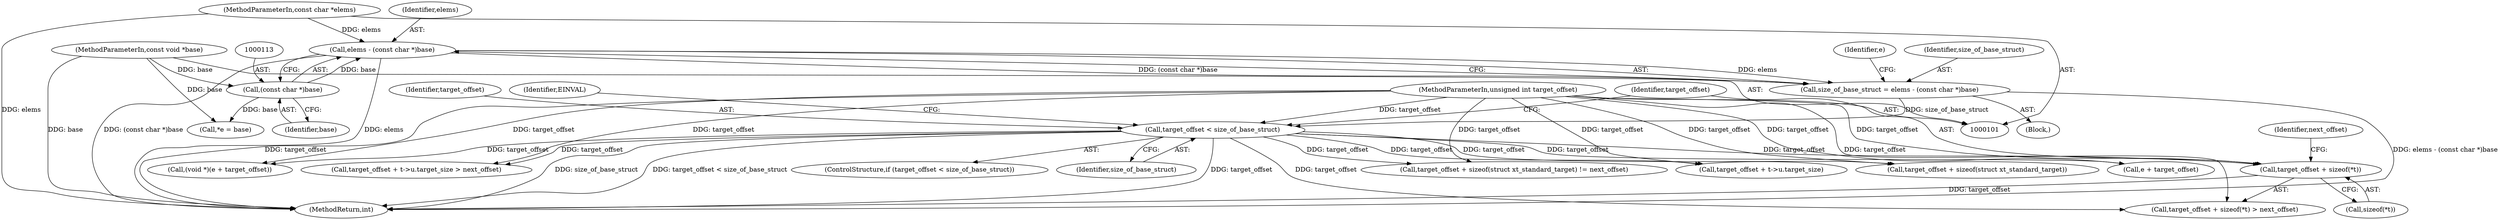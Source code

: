 digraph "0_linux_ce683e5f9d045e5d67d1312a42b359cb2ab2a13c_5@API" {
"1000129" [label="(Call,target_offset + sizeof(*t))"];
"1000121" [label="(Call,target_offset < size_of_base_struct)"];
"1000104" [label="(MethodParameterIn,unsigned int target_offset)"];
"1000108" [label="(Call,size_of_base_struct = elems - (const char *)base)"];
"1000110" [label="(Call,elems - (const char *)base)"];
"1000103" [label="(MethodParameterIn,const char *elems)"];
"1000112" [label="(Call,(const char *)base)"];
"1000102" [label="(MethodParameterIn,const void *base)"];
"1000120" [label="(ControlStructure,if (target_offset < size_of_base_struct))"];
"1000109" [label="(Identifier,size_of_base_struct)"];
"1000102" [label="(MethodParameterIn,const void *base)"];
"1000121" [label="(Call,target_offset < size_of_base_struct)"];
"1000126" [label="(Identifier,EINVAL)"];
"1000160" [label="(Call,target_offset + t->u.target_size)"];
"1000129" [label="(Call,target_offset + sizeof(*t))"];
"1000184" [label="(Call,target_offset + sizeof(struct xt_standard_target) != next_offset)"];
"1000122" [label="(Identifier,target_offset)"];
"1000118" [label="(Identifier,e)"];
"1000195" [label="(MethodReturn,int)"];
"1000112" [label="(Call,(const char *)base)"];
"1000114" [label="(Identifier,base)"];
"1000159" [label="(Call,target_offset + t->u.target_size > next_offset)"];
"1000131" [label="(Call,sizeof(*t))"];
"1000110" [label="(Call,elems - (const char *)base)"];
"1000104" [label="(MethodParameterIn,unsigned int target_offset)"];
"1000106" [label="(Block,)"];
"1000123" [label="(Identifier,size_of_base_struct)"];
"1000128" [label="(Call,target_offset + sizeof(*t) > next_offset)"];
"1000111" [label="(Identifier,elems)"];
"1000134" [label="(Identifier,next_offset)"];
"1000140" [label="(Call,(void *)(e + target_offset))"];
"1000108" [label="(Call,size_of_base_struct = elems - (const char *)base)"];
"1000142" [label="(Call,e + target_offset)"];
"1000103" [label="(MethodParameterIn,const char *elems)"];
"1000117" [label="(Call,*e = base)"];
"1000185" [label="(Call,target_offset + sizeof(struct xt_standard_target))"];
"1000130" [label="(Identifier,target_offset)"];
"1000129" -> "1000128"  [label="AST: "];
"1000129" -> "1000131"  [label="CFG: "];
"1000130" -> "1000129"  [label="AST: "];
"1000131" -> "1000129"  [label="AST: "];
"1000134" -> "1000129"  [label="CFG: "];
"1000129" -> "1000195"  [label="DDG: target_offset"];
"1000121" -> "1000129"  [label="DDG: target_offset"];
"1000104" -> "1000129"  [label="DDG: target_offset"];
"1000121" -> "1000120"  [label="AST: "];
"1000121" -> "1000123"  [label="CFG: "];
"1000122" -> "1000121"  [label="AST: "];
"1000123" -> "1000121"  [label="AST: "];
"1000126" -> "1000121"  [label="CFG: "];
"1000130" -> "1000121"  [label="CFG: "];
"1000121" -> "1000195"  [label="DDG: size_of_base_struct"];
"1000121" -> "1000195"  [label="DDG: target_offset < size_of_base_struct"];
"1000121" -> "1000195"  [label="DDG: target_offset"];
"1000104" -> "1000121"  [label="DDG: target_offset"];
"1000108" -> "1000121"  [label="DDG: size_of_base_struct"];
"1000121" -> "1000128"  [label="DDG: target_offset"];
"1000121" -> "1000140"  [label="DDG: target_offset"];
"1000121" -> "1000142"  [label="DDG: target_offset"];
"1000121" -> "1000159"  [label="DDG: target_offset"];
"1000121" -> "1000160"  [label="DDG: target_offset"];
"1000121" -> "1000184"  [label="DDG: target_offset"];
"1000121" -> "1000185"  [label="DDG: target_offset"];
"1000104" -> "1000101"  [label="AST: "];
"1000104" -> "1000195"  [label="DDG: target_offset"];
"1000104" -> "1000128"  [label="DDG: target_offset"];
"1000104" -> "1000140"  [label="DDG: target_offset"];
"1000104" -> "1000142"  [label="DDG: target_offset"];
"1000104" -> "1000159"  [label="DDG: target_offset"];
"1000104" -> "1000160"  [label="DDG: target_offset"];
"1000104" -> "1000184"  [label="DDG: target_offset"];
"1000104" -> "1000185"  [label="DDG: target_offset"];
"1000108" -> "1000106"  [label="AST: "];
"1000108" -> "1000110"  [label="CFG: "];
"1000109" -> "1000108"  [label="AST: "];
"1000110" -> "1000108"  [label="AST: "];
"1000118" -> "1000108"  [label="CFG: "];
"1000108" -> "1000195"  [label="DDG: elems - (const char *)base"];
"1000110" -> "1000108"  [label="DDG: elems"];
"1000110" -> "1000108"  [label="DDG: (const char *)base"];
"1000110" -> "1000112"  [label="CFG: "];
"1000111" -> "1000110"  [label="AST: "];
"1000112" -> "1000110"  [label="AST: "];
"1000110" -> "1000195"  [label="DDG: (const char *)base"];
"1000110" -> "1000195"  [label="DDG: elems"];
"1000103" -> "1000110"  [label="DDG: elems"];
"1000112" -> "1000110"  [label="DDG: base"];
"1000103" -> "1000101"  [label="AST: "];
"1000103" -> "1000195"  [label="DDG: elems"];
"1000112" -> "1000114"  [label="CFG: "];
"1000113" -> "1000112"  [label="AST: "];
"1000114" -> "1000112"  [label="AST: "];
"1000102" -> "1000112"  [label="DDG: base"];
"1000112" -> "1000117"  [label="DDG: base"];
"1000102" -> "1000101"  [label="AST: "];
"1000102" -> "1000195"  [label="DDG: base"];
"1000102" -> "1000117"  [label="DDG: base"];
}
